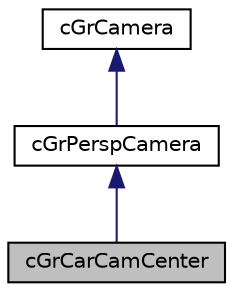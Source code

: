 digraph "cGrCarCamCenter"
{
  edge [fontname="Helvetica",fontsize="10",labelfontname="Helvetica",labelfontsize="10"];
  node [fontname="Helvetica",fontsize="10",shape=record];
  Node1 [label="cGrCarCamCenter",height=0.2,width=0.4,color="black", fillcolor="grey75", style="filled", fontcolor="black"];
  Node2 -> Node1 [dir="back",color="midnightblue",fontsize="10",style="solid",fontname="Helvetica"];
  Node2 [label="cGrPerspCamera",height=0.2,width=0.4,color="black", fillcolor="white", style="filled",URL="$classc_gr_persp_camera.html"];
  Node3 -> Node2 [dir="back",color="midnightblue",fontsize="10",style="solid",fontname="Helvetica"];
  Node3 [label="cGrCamera",height=0.2,width=0.4,color="black", fillcolor="white", style="filled",URL="$classc_gr_camera.html"];
}
